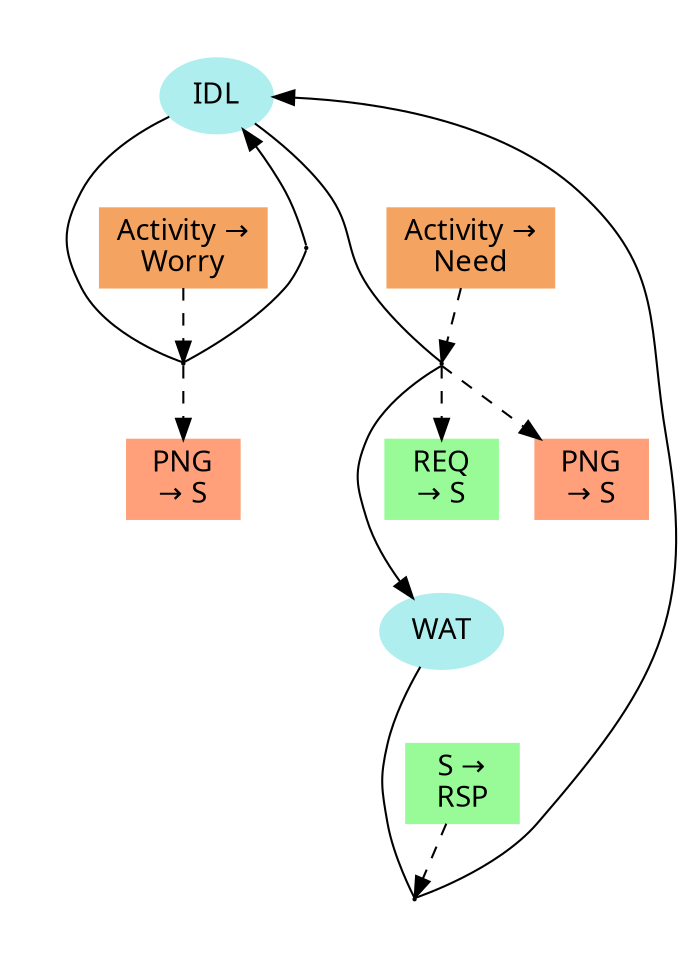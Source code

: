 digraph {
color=white;
concentrate=true;
graph [ fontname="sans-serif" ];
node [ fontname="sans-serif" ];
edge [ fontname="sans-serif" ];
subgraph cluster_0_false {
A_0_false [ label="IDL", shape=ellipse, style=filled, color=PaleTurquoise ];
subgraph cluster_0 {
T_0_18446744073709551615 [ shape=point, height=0.015, width=0.015 ];
B_0_18446744073709551615_0_false [ shape=point, height=0.015, width=0.015, style=filled ];
D_0_18446744073709551615_3 [ label="Activity &#8594;\nWorry", shape=box, style=filled, color=SandyBrown ];
A_0_false -> D_0_18446744073709551615_3 [ style=invis ];
}
subgraph cluster_1 {
T_1_18446744073709551615 [ shape=point, height=0.015, width=0.015 ];
D_1_18446744073709551615_0 [ label="Activity &#8594;\nNeed", shape=box, style=filled, color=SandyBrown ];
A_0_false -> D_1_18446744073709551615_0 [ style=invis ];
}
}
subgraph cluster_1_false {
A_1_false [ label="WAT", shape=ellipse, style=filled, color=PaleTurquoise ];
subgraph cluster_2 {
T_2_18446744073709551615 [ shape=point, height=0.015, width=0.015 ];
D_2_18446744073709551615_5 [ label="S &#8594;\nRSP", shape=box, style=filled, color=PaleGreen ];
A_1_false -> D_2_18446744073709551615_5 [ style=invis ];
}
}
A_0_false -> T_0_18446744073709551615 [ arrowhead=none, direction=forward ];
B_0_18446744073709551615_0_false -> A_0_false [ constraint=false ];
B_0_18446744073709551615_0_false -> T_0_18446744073709551615 [ arrowhead=none, direction=forward ];
D_0_18446744073709551615_3 -> T_0_18446744073709551615 [ style=dashed ];
S_0_18446744073709551615_2 [ label="PNG\n&#8594; S", shape=box, style=filled, color=LightSalmon ];
T_0_18446744073709551615 -> S_0_18446744073709551615_2 [ style=dashed ];
A_0_false -> T_1_18446744073709551615 [ arrowhead=none, direction=forward ];
T_1_18446744073709551615 -> A_1_false [ constraint=true ];
D_1_18446744073709551615_0 -> T_1_18446744073709551615 [ style=dashed ];
S_1_18446744073709551615_1 [ label="REQ\n&#8594; S", shape=box, style=filled, color=PaleGreen ];
T_1_18446744073709551615 -> S_1_18446744073709551615_1 [ style=dashed ];
S_1_18446744073709551615_1 -> A_1_false [ style=invis ];
S_1_18446744073709551615_2 [ label="PNG\n&#8594; S", shape=box, style=filled, color=LightSalmon ];
T_1_18446744073709551615 -> S_1_18446744073709551615_2 [ style=dashed ];
S_1_18446744073709551615_2 -> A_1_false [ style=invis ];
A_1_false -> T_2_18446744073709551615 [ arrowhead=none, direction=forward ];
T_2_18446744073709551615 -> A_0_false [ constraint=false ];
D_2_18446744073709551615_5 -> T_2_18446744073709551615 [ style=dashed ];
}
